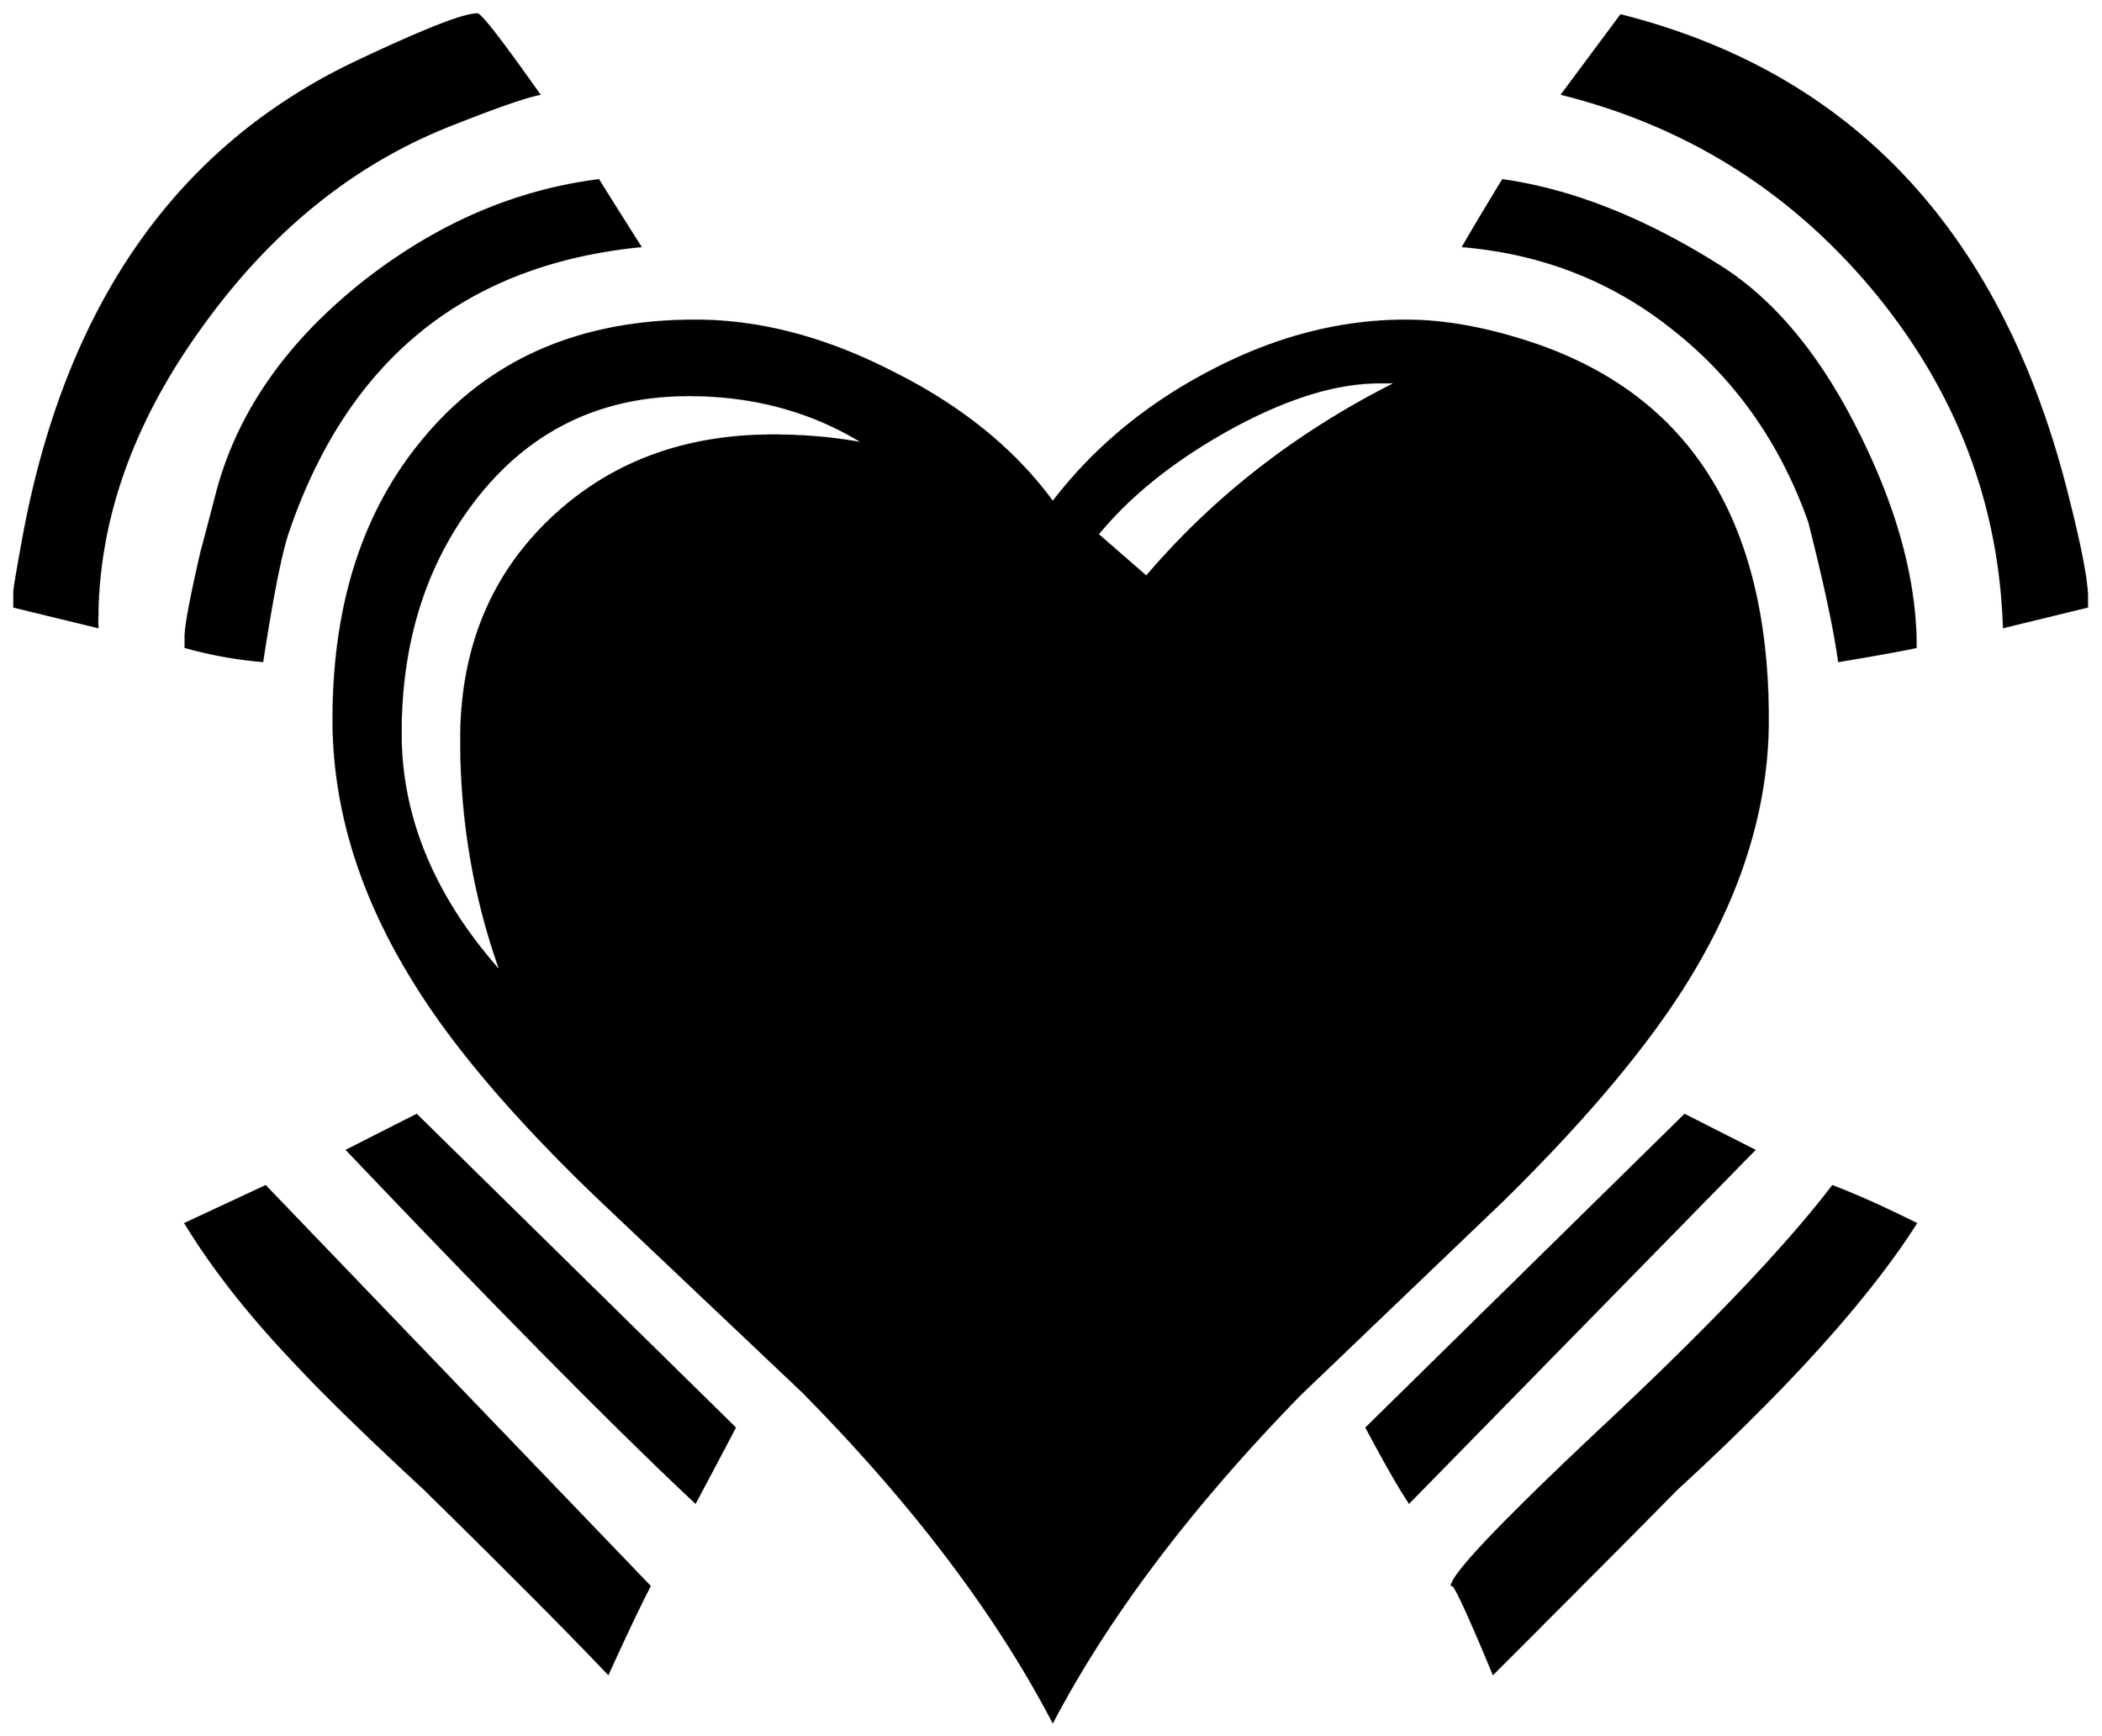 


\begin{tikzpicture}[y=0.80pt, x=0.80pt, yscale=-1.0, xscale=1.0, inner sep=0pt, outer sep=0pt]
\begin{scope}[shift={(100.0,1762.0)},nonzero rule]
  \path[draw=.,fill=.,line width=1.600pt] (2030.0,-884.0) --
    (1952.0,-865.0) .. controls (1948.0,-983.667) and
    (1906.667,-1090.0) .. (1828.0,-1184.0) .. controls
    (1750.667,-1276.0) and (1653.667,-1336.667) .. (1537.0,-1366.0) --
    (1592.0,-1440.0) .. controls (1810.667,-1384.667) and
    (1950.667,-1233.667) .. (2012.0,-987.0) .. controls
    (2024.667,-937.0) and (2030.667,-904.667) .. (2030.0,-890.0) --
    (2030.0,-884.0) -- cycle(1869.0,-846.0) .. controls
    (1853.0,-842.667) and (1829.0,-838.333) .. (1797.0,-833.0) ..
    controls (1793.0,-862.333) and (1783.667,-906.0) ..
    (1769.0,-964.0) .. controls (1743.0,-1037.333) and
    (1701.333,-1097.0) .. (1644.0,-1143.0) .. controls
    (1586.667,-1189.667) and (1520.0,-1216.333) .. (1444.0,-1223.0) ..
    controls (1452.0,-1237.0) and (1464.333,-1257.667) ..
    (1481.0,-1285.0) .. controls (1546.333,-1275.667) and
    (1614.333,-1248.667) .. (1685.0,-1204.0) .. controls
    (1735.667,-1172.0) and (1779.0,-1119.667) .. (1815.0,-1047.0) ..
    controls (1851.0,-975.0) and (1869.0,-908.0) ..
    (1869.0,-846.0) -- cycle(1869.0,-304.0) .. controls
    (1824.333,-234.0) and (1749.333,-150.667) .. (1644.0,-54.0) ..
    controls (1606.0,-15.333) and (1548.667,42.333) .. (1472.0,119.0)
    .. controls (1446.0,56.333) and (1433.0,29.0) .. (1433.0,37.0)
    .. controls (1433.0,26.333) and (1481.667,-24.667) ..
    (1579.0,-116.0) .. controls (1677.0,-208.0) and
    (1747.667,-282.333) .. (1791.0,-339.0) .. controls
    (1813.667,-330.333) and (1839.667,-318.667) .. (1869.0,-304.0) --
    cycle(1717.0,-373.0) -- (1393.0,-42.0) .. controls
    (1383.667,-56.0) and (1370.333,-79.333) .. (1353.0,-112.0) --
    (1652.0,-406.0) -- (1717.0,-373.0) -- cycle(1730.0,-778.0)
    .. controls (1730.0,-696.0) and (1704.667,-614.0) ..
    (1654.0,-532.0) .. controls (1616.0,-470.667) and
    (1558.0,-401.667) .. (1480.0,-325.0) .. controls
    (1416.667,-264.333) and (1353.333,-203.667) .. (1290.0,-143.0) ..
    controls (1188.0,-38.333) and (1110.667,64.0) .. (1058.0,164.0)
    .. controls (1004.667,62.0) and (926.333,-41.333) ..
    (823.0,-146.0) .. controls (759.0,-206.667) and (695.333,-267.0)
    .. (632.0,-327.0) .. controls (553.333,-402.333) and
    (495.333,-470.333) .. (458.0,-531.0) .. controls (407.333,-612.333)
    and (382.0,-694.667) .. (382.0,-778.0) .. controls
    (382.0,-887.333) and (411.0,-976.0) .. (469.0,-1044.0) ..
    controls (530.333,-1116.667) and (614.667,-1153.0) ..
    (722.0,-1153.0) .. controls (782.667,-1153.0) and
    (844.667,-1136.667) .. (908.0,-1104.0) .. controls
    (972.0,-1072.0) and (1022.0,-1031.333) .. (1058.0,-982.0) ..
    controls (1096.667,-1032.667) and (1146.0,-1073.667) ..
    (1206.0,-1105.0) .. controls (1266.667,-1137.0) and
    (1328.0,-1153.0) .. (1390.0,-1153.0) .. controls
    (1424.0,-1153.0) and (1461.0,-1146.667) .. (1501.0,-1134.0) ..
    controls (1653.667,-1086.0) and (1730.0,-967.333) ..
    (1730.0,-778.0) -- cycle(670.0,-1223.0) .. controls
    (504.667,-1206.333) and (394.333,-1116.667) .. (339.0,-954.0) ..
    controls (332.333,-934.0) and (324.333,-893.667) .. (315.0,-833.0)
    .. controls (291.0,-835.0) and (267.0,-839.333) ..
    (243.0,-846.0) -- (243.0,-856.0) .. controls (243.0,-866.0)
    and (248.0,-892.667) .. (258.0,-936.0) .. controls
    (259.333,-940.667) and (264.333,-959.667) .. (273.0,-993.0) ..
    controls (293.0,-1067.0) and (338.667,-1132.333) ..
    (410.0,-1189.0) .. controls (478.667,-1243.0) and
    (552.333,-1275.0) .. (631.0,-1285.0) .. controls
    (639.667,-1271.0) and (652.667,-1250.333) .. (670.0,-1223.0) --
    cycle(575.0,-1366.0) .. controls (561.667,-1363.333) and
    (534.0,-1353.667) .. (492.0,-1337.0) .. controls
    (400.667,-1301.0) and (322.667,-1238.0) .. (258.0,-1148.0) ..
    controls (191.333,-1056.0) and (158.667,-961.667) ..
    (160.0,-865.0) -- (82.0,-884.0) -- (82.0,-898.0) .. controls
    (82.0,-900.667) and (84.667,-916.667) .. (90.0,-946.0) .. controls
    (130.0,-1166.667) and (235.0,-1317.0) .. (405.0,-1397.0) ..
    controls (467.0,-1426.333) and (504.333,-1441.0) ..
    (517.0,-1441.0) .. controls (520.333,-1441.0) and
    (539.667,-1416.0) .. (575.0,-1366.0) -- cycle(759.0,-112.0) ..
    controls (751.0,-96.667) and (738.667,-73.333) .. (722.0,-42.0) ..
    controls (646.667,-112.667) and (537.667,-223.0) .. (395.0,-373.0)
    -- (460.0,-406.0) -- (759.0,-112.0) -- cycle(679.0,37.0) ..
    controls (669.667,55.0) and (656.667,82.333) .. (640.0,119.0) ..
    controls (602.667,79.667) and (545.333,22.0) .. (468.0,-54.0) ..
    controls (412.667,-105.333) and (372.333,-144.667) .. (347.0,-172.0)
    .. controls (303.667,-217.333) and (269.0,-261.333) ..
    (243.0,-304.0) -- (318.0,-339.0) -- (679.0,37.0) --
    cycle(1382.0,-1095.0) -- (1365.0,-1095.0) .. controls
    (1323.0,-1095.0) and (1274.667,-1079.667) .. (1220.0,-1049.0) ..
    controls (1169.333,-1020.333) and (1129.333,-988.0) ..
    (1100.0,-952.0) .. controls (1110.0,-943.333) and
    (1125.333,-930.0) .. (1146.0,-912.0) .. controls
    (1210.0,-987.333) and (1288.667,-1048.333) .. (1382.0,-1095.0) --
    cycle(882.0,-1037.0) .. controls (833.333,-1067.667) and
    (778.0,-1083.0) .. (716.0,-1083.0) .. controls
    (632.0,-1083.0) and (564.667,-1050.0) .. (514.0,-984.0) ..
    controls (468.0,-924.0) and (445.0,-851.0) .. (445.0,-765.0)
    .. controls (445.0,-685.0) and (476.667,-609.667) ..
    (540.0,-539.0) .. controls (514.667,-609.0) and (502.0,-682.333)
    .. (502.0,-759.0) .. controls (502.0,-843.0) and
    (529.667,-911.667) .. (585.0,-965.0) .. controls (640.333,-1018.333)
    and (710.333,-1045.0) .. (795.0,-1045.0) .. controls
    (825.667,-1045.0) and (854.667,-1042.333) .. (882.0,-1037.0) --
    cycle;
\end{scope}

\end{tikzpicture}

